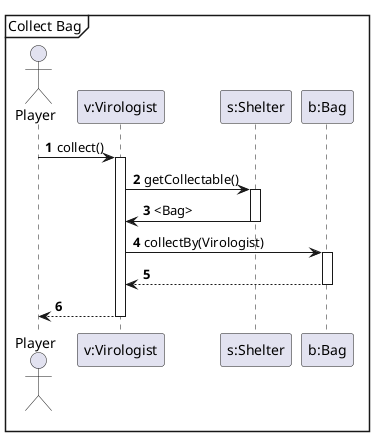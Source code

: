@startuml
'https://plantuml.com/sequence-diagram

autonumber

mainframe Collect Bag

actor Player

Player -> "v:Virologist": collect()
Activate "v:Virologist"

"v:Virologist" -> "s:Shelter": getCollectable()
Activate "s:Shelter"
"s:Shelter" -> "v:Virologist": <Bag>
Deactivate "s:Shelter"

"v:Virologist" -> "b:Bag": collectBy(Virologist)
Activate "b:Bag"

"b:Bag" --> "v:Virologist":
Deactivate "b:Bag"
"v:Virologist" --> Player
Deactivate "v:Virologist"

@enduml
